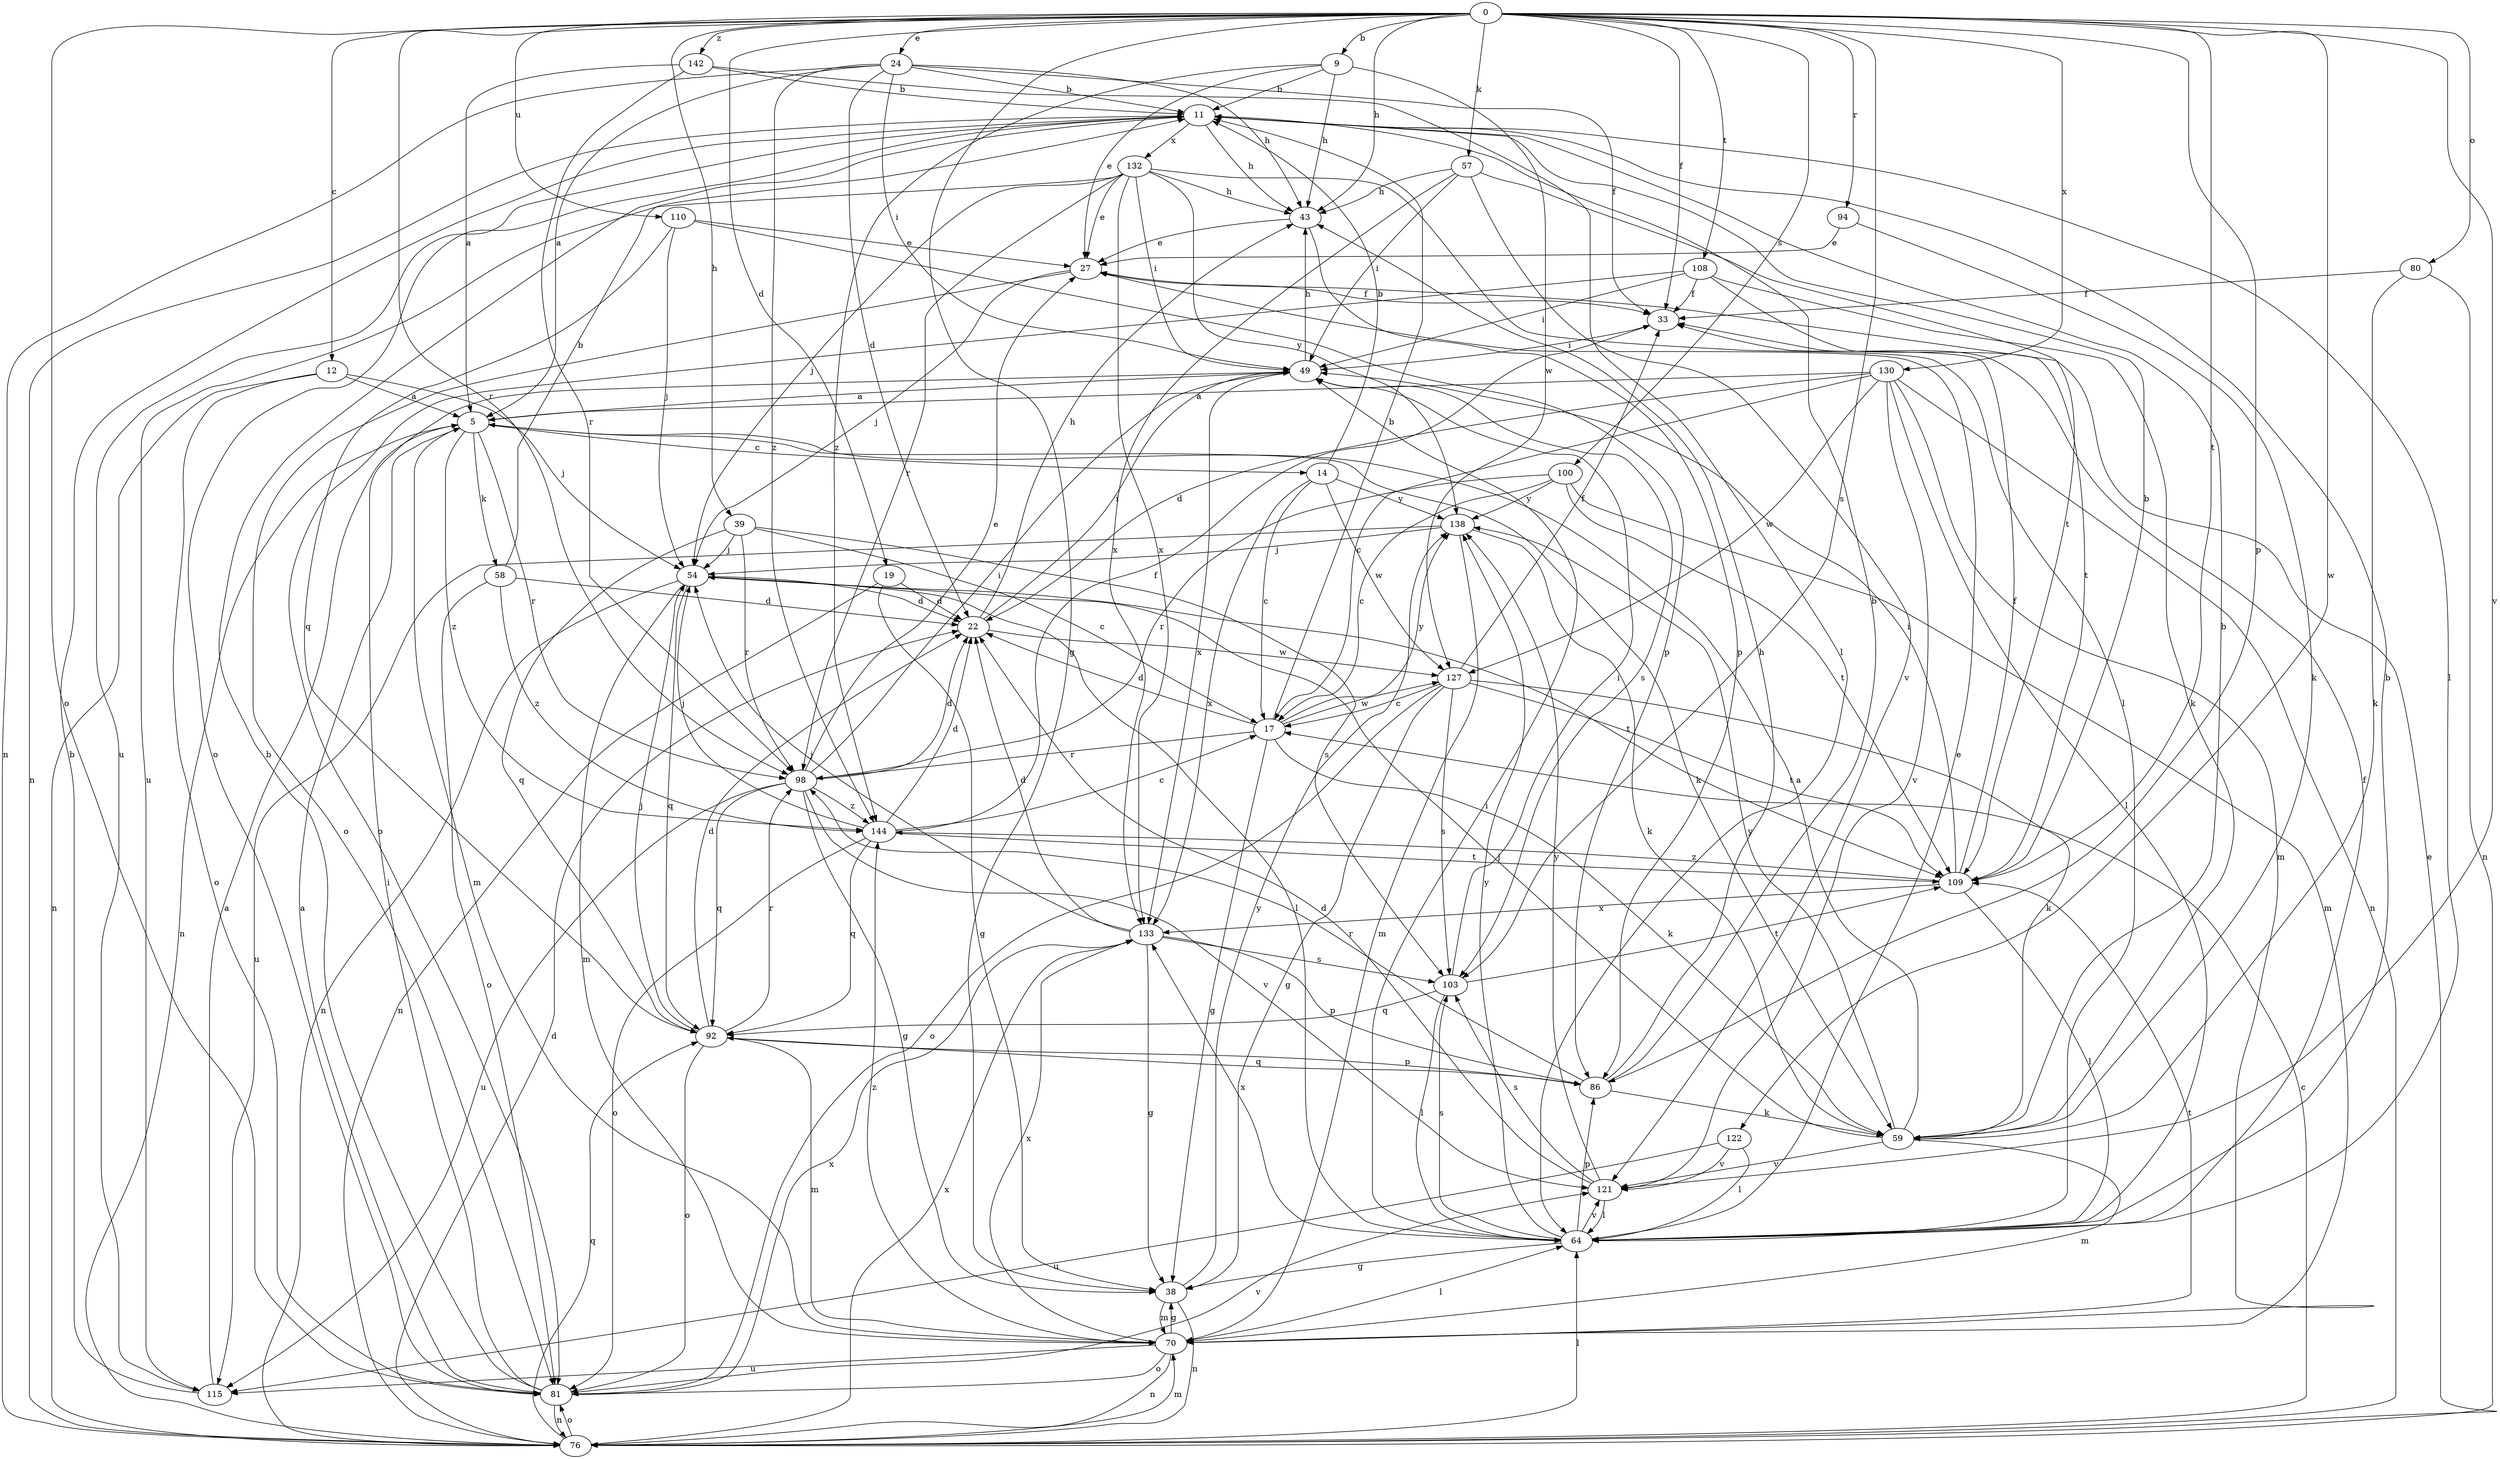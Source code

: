 strict digraph  {
0;
5;
9;
11;
12;
14;
17;
19;
22;
24;
27;
33;
38;
39;
43;
49;
54;
57;
58;
59;
64;
70;
76;
80;
81;
86;
92;
94;
98;
100;
103;
108;
109;
110;
115;
121;
122;
127;
130;
132;
133;
138;
142;
144;
0 -> 9  [label=b];
0 -> 12  [label=c];
0 -> 19  [label=d];
0 -> 24  [label=e];
0 -> 33  [label=f];
0 -> 38  [label=g];
0 -> 39  [label=h];
0 -> 43  [label=h];
0 -> 57  [label=k];
0 -> 80  [label=o];
0 -> 81  [label=o];
0 -> 86  [label=p];
0 -> 94  [label=r];
0 -> 98  [label=r];
0 -> 100  [label=s];
0 -> 103  [label=s];
0 -> 108  [label=t];
0 -> 109  [label=t];
0 -> 110  [label=u];
0 -> 121  [label=v];
0 -> 122  [label=w];
0 -> 130  [label=x];
0 -> 142  [label=z];
5 -> 14  [label=c];
5 -> 58  [label=k];
5 -> 59  [label=k];
5 -> 70  [label=m];
5 -> 76  [label=n];
5 -> 98  [label=r];
5 -> 144  [label=z];
9 -> 11  [label=b];
9 -> 27  [label=e];
9 -> 43  [label=h];
9 -> 127  [label=w];
9 -> 144  [label=z];
11 -> 43  [label=h];
11 -> 64  [label=l];
11 -> 76  [label=n];
11 -> 81  [label=o];
11 -> 115  [label=u];
11 -> 132  [label=x];
12 -> 5  [label=a];
12 -> 54  [label=j];
12 -> 76  [label=n];
12 -> 81  [label=o];
14 -> 11  [label=b];
14 -> 17  [label=c];
14 -> 127  [label=w];
14 -> 133  [label=x];
14 -> 138  [label=y];
17 -> 11  [label=b];
17 -> 22  [label=d];
17 -> 38  [label=g];
17 -> 59  [label=k];
17 -> 98  [label=r];
17 -> 127  [label=w];
17 -> 138  [label=y];
19 -> 22  [label=d];
19 -> 38  [label=g];
19 -> 76  [label=n];
22 -> 43  [label=h];
22 -> 49  [label=i];
22 -> 127  [label=w];
24 -> 5  [label=a];
24 -> 11  [label=b];
24 -> 22  [label=d];
24 -> 33  [label=f];
24 -> 43  [label=h];
24 -> 49  [label=i];
24 -> 76  [label=n];
24 -> 144  [label=z];
27 -> 33  [label=f];
27 -> 54  [label=j];
27 -> 81  [label=o];
33 -> 49  [label=i];
38 -> 70  [label=m];
38 -> 76  [label=n];
38 -> 138  [label=y];
39 -> 17  [label=c];
39 -> 54  [label=j];
39 -> 92  [label=q];
39 -> 98  [label=r];
39 -> 103  [label=s];
43 -> 27  [label=e];
43 -> 86  [label=p];
49 -> 5  [label=a];
49 -> 43  [label=h];
49 -> 103  [label=s];
49 -> 133  [label=x];
54 -> 22  [label=d];
54 -> 64  [label=l];
54 -> 70  [label=m];
54 -> 76  [label=n];
54 -> 92  [label=q];
54 -> 109  [label=t];
57 -> 43  [label=h];
57 -> 49  [label=i];
57 -> 109  [label=t];
57 -> 121  [label=v];
57 -> 133  [label=x];
58 -> 11  [label=b];
58 -> 22  [label=d];
58 -> 81  [label=o];
58 -> 144  [label=z];
59 -> 5  [label=a];
59 -> 11  [label=b];
59 -> 54  [label=j];
59 -> 70  [label=m];
59 -> 121  [label=v];
59 -> 138  [label=y];
64 -> 11  [label=b];
64 -> 27  [label=e];
64 -> 33  [label=f];
64 -> 38  [label=g];
64 -> 49  [label=i];
64 -> 86  [label=p];
64 -> 103  [label=s];
64 -> 121  [label=v];
64 -> 133  [label=x];
64 -> 138  [label=y];
70 -> 38  [label=g];
70 -> 64  [label=l];
70 -> 76  [label=n];
70 -> 81  [label=o];
70 -> 109  [label=t];
70 -> 115  [label=u];
70 -> 133  [label=x];
70 -> 144  [label=z];
76 -> 17  [label=c];
76 -> 22  [label=d];
76 -> 27  [label=e];
76 -> 64  [label=l];
76 -> 70  [label=m];
76 -> 81  [label=o];
76 -> 92  [label=q];
76 -> 133  [label=x];
80 -> 33  [label=f];
80 -> 59  [label=k];
80 -> 76  [label=n];
81 -> 5  [label=a];
81 -> 11  [label=b];
81 -> 49  [label=i];
81 -> 76  [label=n];
81 -> 121  [label=v];
81 -> 133  [label=x];
86 -> 11  [label=b];
86 -> 43  [label=h];
86 -> 59  [label=k];
86 -> 92  [label=q];
86 -> 98  [label=r];
92 -> 22  [label=d];
92 -> 54  [label=j];
92 -> 70  [label=m];
92 -> 81  [label=o];
92 -> 86  [label=p];
92 -> 98  [label=r];
94 -> 27  [label=e];
94 -> 59  [label=k];
98 -> 22  [label=d];
98 -> 27  [label=e];
98 -> 38  [label=g];
98 -> 49  [label=i];
98 -> 92  [label=q];
98 -> 115  [label=u];
98 -> 121  [label=v];
98 -> 144  [label=z];
100 -> 17  [label=c];
100 -> 70  [label=m];
100 -> 98  [label=r];
100 -> 109  [label=t];
100 -> 138  [label=y];
103 -> 49  [label=i];
103 -> 64  [label=l];
103 -> 92  [label=q];
103 -> 109  [label=t];
108 -> 33  [label=f];
108 -> 49  [label=i];
108 -> 59  [label=k];
108 -> 81  [label=o];
108 -> 109  [label=t];
109 -> 11  [label=b];
109 -> 33  [label=f];
109 -> 49  [label=i];
109 -> 64  [label=l];
109 -> 133  [label=x];
109 -> 144  [label=z];
110 -> 27  [label=e];
110 -> 54  [label=j];
110 -> 86  [label=p];
110 -> 92  [label=q];
115 -> 5  [label=a];
115 -> 11  [label=b];
121 -> 22  [label=d];
121 -> 64  [label=l];
121 -> 103  [label=s];
121 -> 138  [label=y];
122 -> 64  [label=l];
122 -> 115  [label=u];
122 -> 121  [label=v];
127 -> 17  [label=c];
127 -> 33  [label=f];
127 -> 38  [label=g];
127 -> 59  [label=k];
127 -> 81  [label=o];
127 -> 103  [label=s];
127 -> 109  [label=t];
130 -> 5  [label=a];
130 -> 17  [label=c];
130 -> 22  [label=d];
130 -> 64  [label=l];
130 -> 70  [label=m];
130 -> 76  [label=n];
130 -> 121  [label=v];
130 -> 127  [label=w];
132 -> 27  [label=e];
132 -> 43  [label=h];
132 -> 49  [label=i];
132 -> 54  [label=j];
132 -> 64  [label=l];
132 -> 98  [label=r];
132 -> 115  [label=u];
132 -> 133  [label=x];
132 -> 138  [label=y];
133 -> 22  [label=d];
133 -> 38  [label=g];
133 -> 54  [label=j];
133 -> 86  [label=p];
133 -> 103  [label=s];
138 -> 54  [label=j];
138 -> 59  [label=k];
138 -> 70  [label=m];
138 -> 115  [label=u];
142 -> 5  [label=a];
142 -> 11  [label=b];
142 -> 64  [label=l];
142 -> 98  [label=r];
144 -> 17  [label=c];
144 -> 22  [label=d];
144 -> 33  [label=f];
144 -> 54  [label=j];
144 -> 81  [label=o];
144 -> 92  [label=q];
144 -> 109  [label=t];
}
